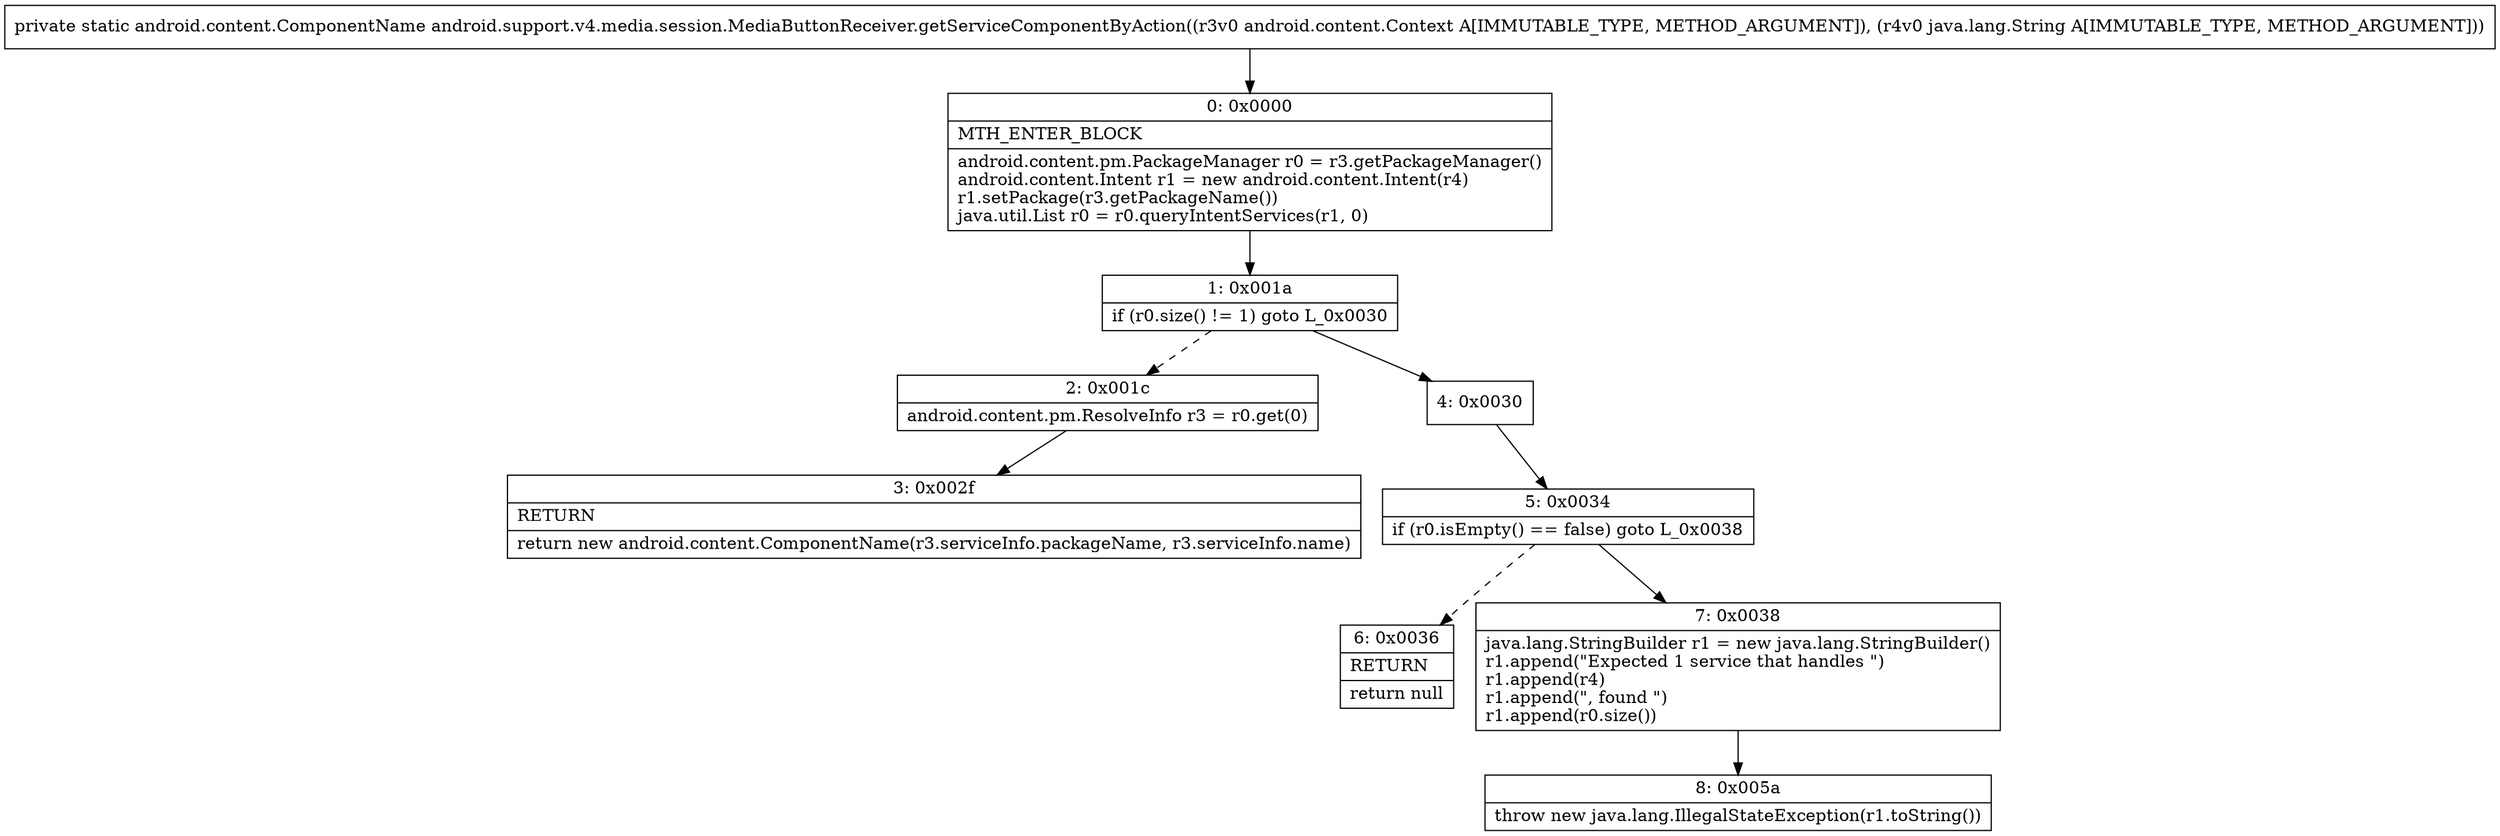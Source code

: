 digraph "CFG forandroid.support.v4.media.session.MediaButtonReceiver.getServiceComponentByAction(Landroid\/content\/Context;Ljava\/lang\/String;)Landroid\/content\/ComponentName;" {
Node_0 [shape=record,label="{0\:\ 0x0000|MTH_ENTER_BLOCK\l|android.content.pm.PackageManager r0 = r3.getPackageManager()\landroid.content.Intent r1 = new android.content.Intent(r4)\lr1.setPackage(r3.getPackageName())\ljava.util.List r0 = r0.queryIntentServices(r1, 0)\l}"];
Node_1 [shape=record,label="{1\:\ 0x001a|if (r0.size() != 1) goto L_0x0030\l}"];
Node_2 [shape=record,label="{2\:\ 0x001c|android.content.pm.ResolveInfo r3 = r0.get(0)\l}"];
Node_3 [shape=record,label="{3\:\ 0x002f|RETURN\l|return new android.content.ComponentName(r3.serviceInfo.packageName, r3.serviceInfo.name)\l}"];
Node_4 [shape=record,label="{4\:\ 0x0030}"];
Node_5 [shape=record,label="{5\:\ 0x0034|if (r0.isEmpty() == false) goto L_0x0038\l}"];
Node_6 [shape=record,label="{6\:\ 0x0036|RETURN\l|return null\l}"];
Node_7 [shape=record,label="{7\:\ 0x0038|java.lang.StringBuilder r1 = new java.lang.StringBuilder()\lr1.append(\"Expected 1 service that handles \")\lr1.append(r4)\lr1.append(\", found \")\lr1.append(r0.size())\l}"];
Node_8 [shape=record,label="{8\:\ 0x005a|throw new java.lang.IllegalStateException(r1.toString())\l}"];
MethodNode[shape=record,label="{private static android.content.ComponentName android.support.v4.media.session.MediaButtonReceiver.getServiceComponentByAction((r3v0 android.content.Context A[IMMUTABLE_TYPE, METHOD_ARGUMENT]), (r4v0 java.lang.String A[IMMUTABLE_TYPE, METHOD_ARGUMENT])) }"];
MethodNode -> Node_0;
Node_0 -> Node_1;
Node_1 -> Node_2[style=dashed];
Node_1 -> Node_4;
Node_2 -> Node_3;
Node_4 -> Node_5;
Node_5 -> Node_6[style=dashed];
Node_5 -> Node_7;
Node_7 -> Node_8;
}

